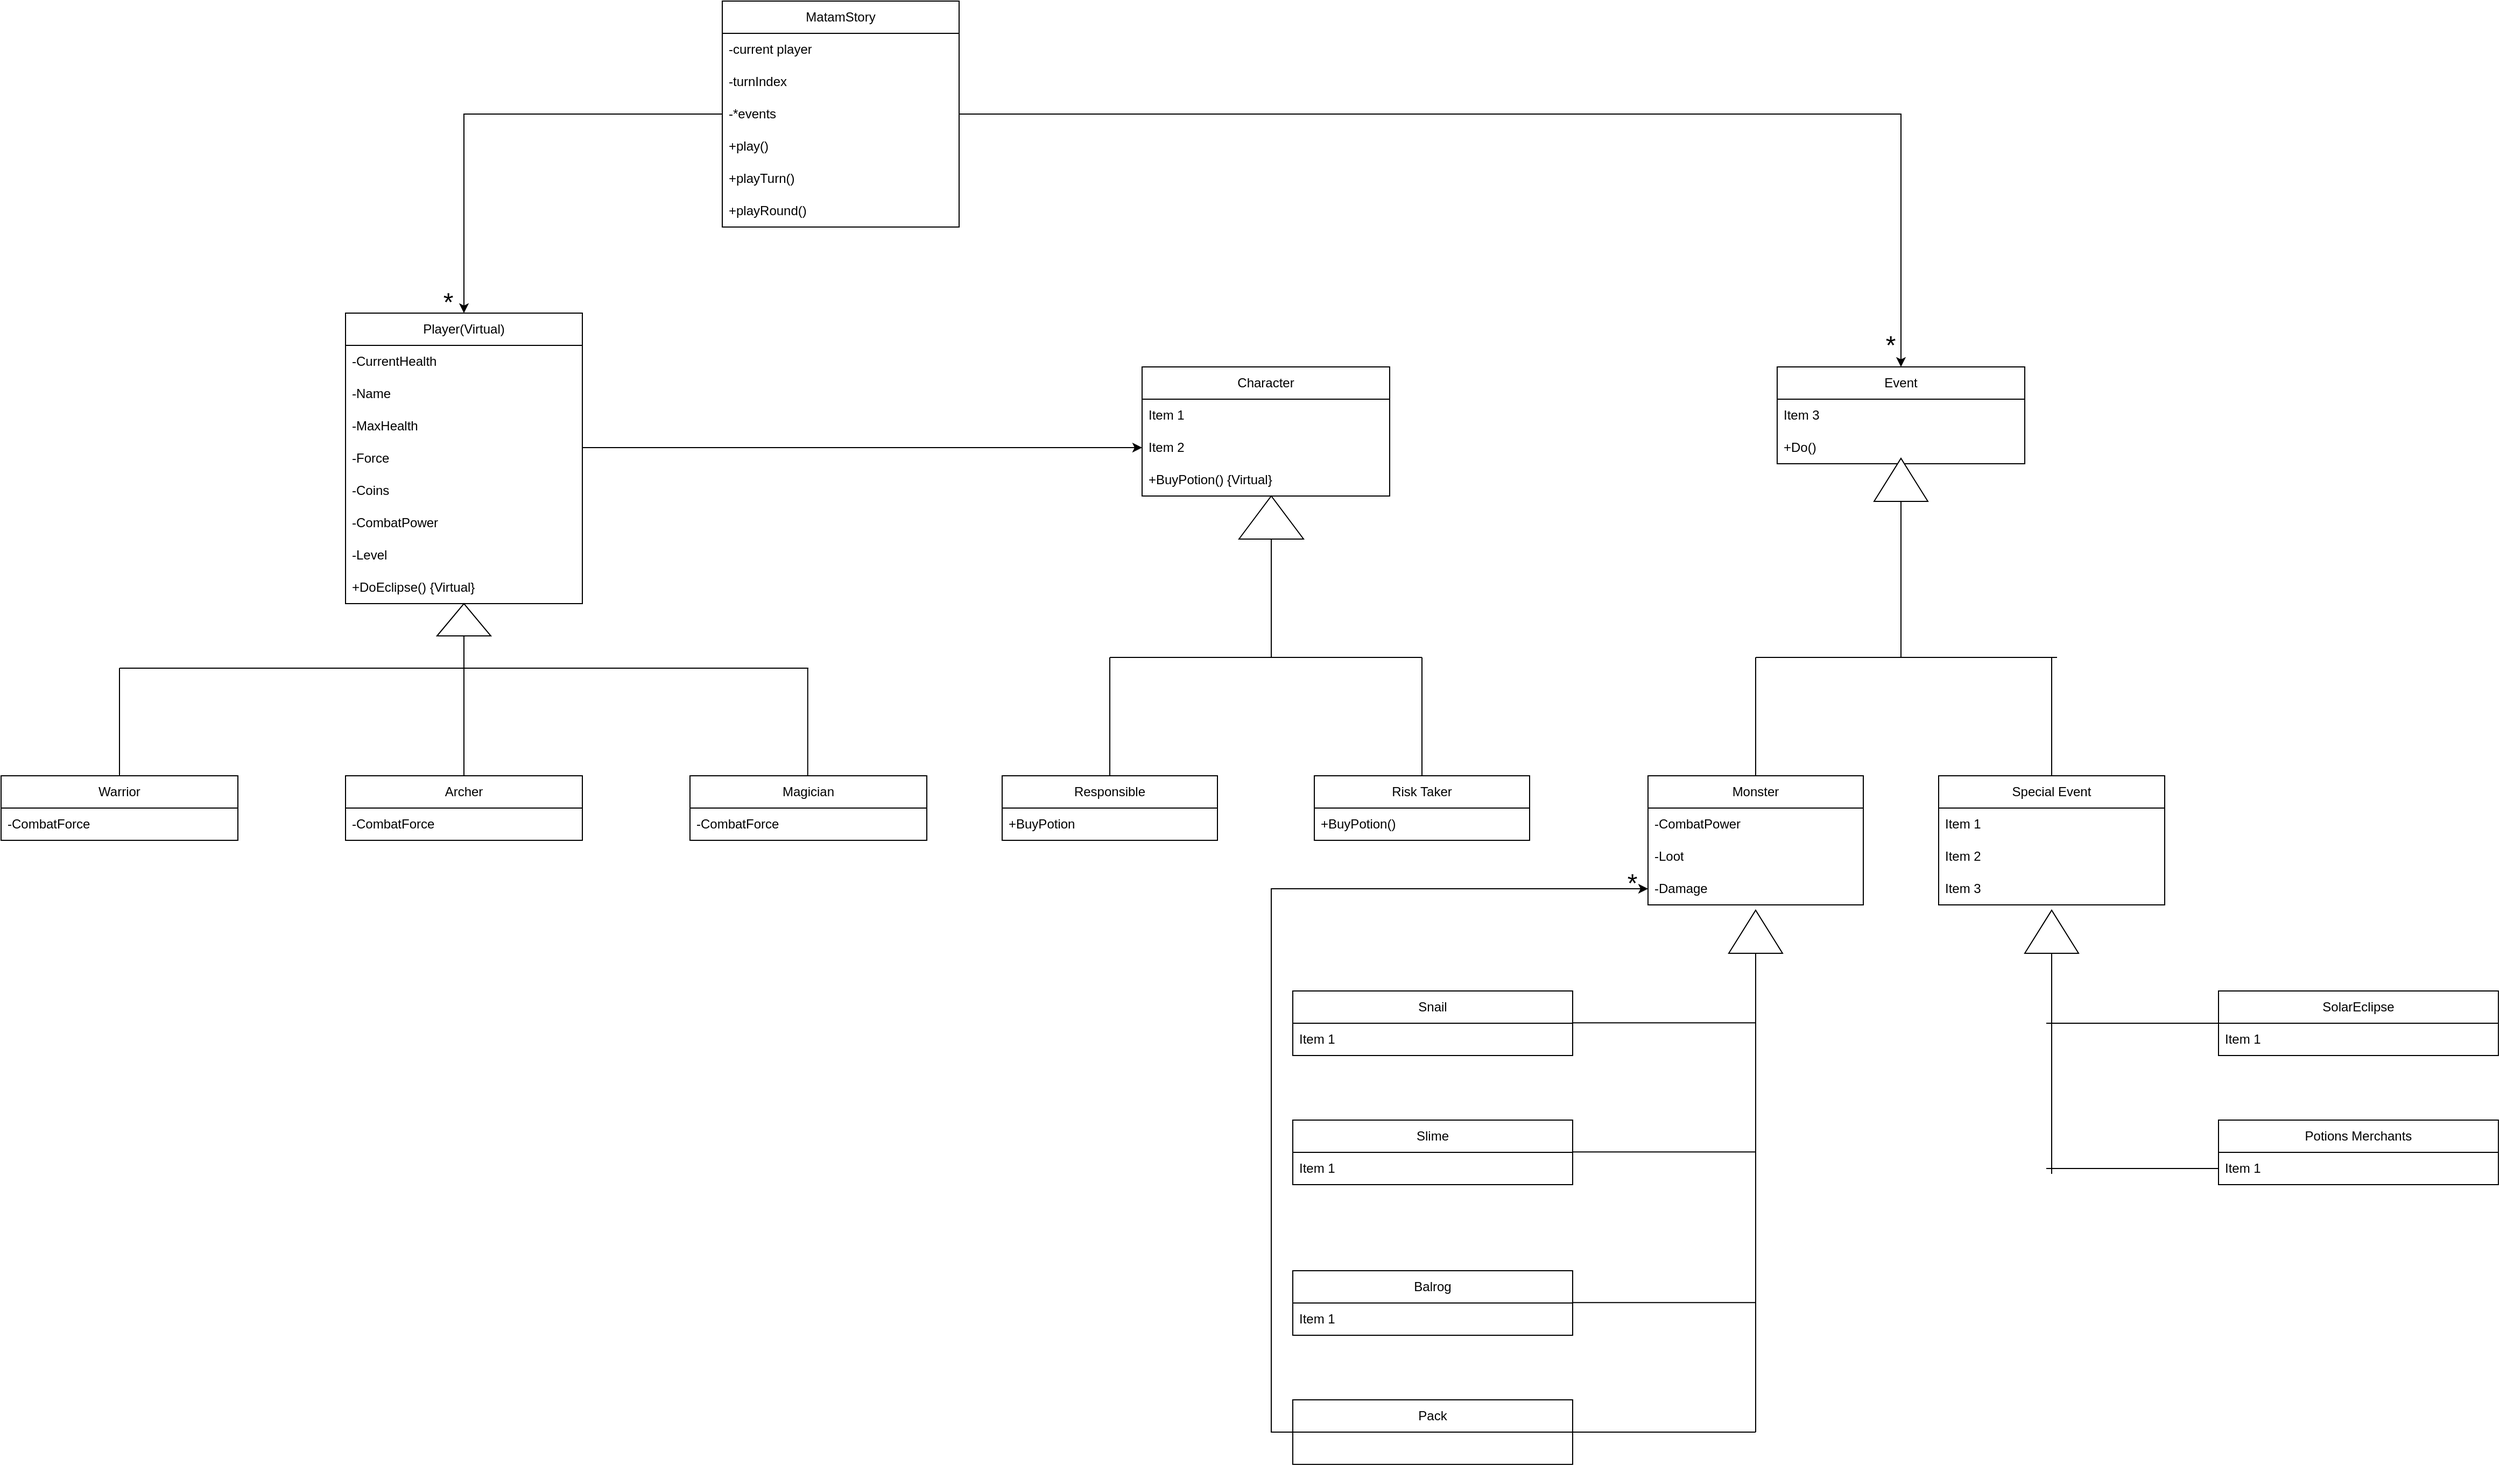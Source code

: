 <mxfile version="24.7.6">
  <diagram id="C5RBs43oDa-KdzZeNtuy" name="Page-1">
    <mxGraphModel dx="1826" dy="497" grid="1" gridSize="10" guides="1" tooltips="1" connect="1" arrows="1" fold="1" page="1" pageScale="1" pageWidth="827" pageHeight="1169" math="0" shadow="0">
      <root>
        <mxCell id="WIyWlLk6GJQsqaUBKTNV-0" />
        <mxCell id="WIyWlLk6GJQsqaUBKTNV-1" parent="WIyWlLk6GJQsqaUBKTNV-0" />
        <mxCell id="zudusvNQinsG6OyBPYmF-4" value="MatamStory" style="swimlane;fontStyle=0;childLayout=stackLayout;horizontal=1;startSize=30;horizontalStack=0;resizeParent=1;resizeParentMax=0;resizeLast=0;collapsible=1;marginBottom=0;whiteSpace=wrap;html=1;" vertex="1" parent="WIyWlLk6GJQsqaUBKTNV-1">
          <mxGeometry x="330" y="30" width="220" height="210" as="geometry" />
        </mxCell>
        <mxCell id="zudusvNQinsG6OyBPYmF-11" value="-current player" style="text;strokeColor=none;fillColor=none;align=left;verticalAlign=middle;spacingLeft=4;spacingRight=4;overflow=hidden;points=[[0,0.5],[1,0.5]];portConstraint=eastwest;rotatable=0;whiteSpace=wrap;html=1;" vertex="1" parent="zudusvNQinsG6OyBPYmF-4">
          <mxGeometry y="30" width="220" height="30" as="geometry" />
        </mxCell>
        <mxCell id="zudusvNQinsG6OyBPYmF-6" value="-turnIndex" style="text;strokeColor=none;fillColor=none;align=left;verticalAlign=middle;spacingLeft=4;spacingRight=4;overflow=hidden;points=[[0,0.5],[1,0.5]];portConstraint=eastwest;rotatable=0;whiteSpace=wrap;html=1;" vertex="1" parent="zudusvNQinsG6OyBPYmF-4">
          <mxGeometry y="60" width="220" height="30" as="geometry" />
        </mxCell>
        <mxCell id="zudusvNQinsG6OyBPYmF-7" value="-*events" style="text;strokeColor=none;fillColor=none;align=left;verticalAlign=middle;spacingLeft=4;spacingRight=4;overflow=hidden;points=[[0,0.5],[1,0.5]];portConstraint=eastwest;rotatable=0;whiteSpace=wrap;html=1;" vertex="1" parent="zudusvNQinsG6OyBPYmF-4">
          <mxGeometry y="90" width="220" height="30" as="geometry" />
        </mxCell>
        <mxCell id="zudusvNQinsG6OyBPYmF-12" value="+play()" style="text;strokeColor=none;fillColor=none;align=left;verticalAlign=middle;spacingLeft=4;spacingRight=4;overflow=hidden;points=[[0,0.5],[1,0.5]];portConstraint=eastwest;rotatable=0;whiteSpace=wrap;html=1;" vertex="1" parent="zudusvNQinsG6OyBPYmF-4">
          <mxGeometry y="120" width="220" height="30" as="geometry" />
        </mxCell>
        <mxCell id="zudusvNQinsG6OyBPYmF-9" value="+playTurn()" style="text;strokeColor=none;fillColor=none;align=left;verticalAlign=middle;spacingLeft=4;spacingRight=4;overflow=hidden;points=[[0,0.5],[1,0.5]];portConstraint=eastwest;rotatable=0;whiteSpace=wrap;html=1;" vertex="1" parent="zudusvNQinsG6OyBPYmF-4">
          <mxGeometry y="150" width="220" height="30" as="geometry" />
        </mxCell>
        <mxCell id="zudusvNQinsG6OyBPYmF-10" value="+playRound()" style="text;strokeColor=none;fillColor=none;align=left;verticalAlign=middle;spacingLeft=4;spacingRight=4;overflow=hidden;points=[[0,0.5],[1,0.5]];portConstraint=eastwest;rotatable=0;whiteSpace=wrap;html=1;" vertex="1" parent="zudusvNQinsG6OyBPYmF-4">
          <mxGeometry y="180" width="220" height="30" as="geometry" />
        </mxCell>
        <mxCell id="zudusvNQinsG6OyBPYmF-14" value="Player(Virtual)" style="swimlane;fontStyle=0;childLayout=stackLayout;horizontal=1;startSize=30;horizontalStack=0;resizeParent=1;resizeParentMax=0;resizeLast=0;collapsible=1;marginBottom=0;whiteSpace=wrap;html=1;" vertex="1" parent="WIyWlLk6GJQsqaUBKTNV-1">
          <mxGeometry x="-20" y="320" width="220" height="270" as="geometry" />
        </mxCell>
        <mxCell id="zudusvNQinsG6OyBPYmF-15" value="-CurrentHealth" style="text;strokeColor=none;fillColor=none;align=left;verticalAlign=middle;spacingLeft=4;spacingRight=4;overflow=hidden;points=[[0,0.5],[1,0.5]];portConstraint=eastwest;rotatable=0;whiteSpace=wrap;html=1;" vertex="1" parent="zudusvNQinsG6OyBPYmF-14">
          <mxGeometry y="30" width="220" height="30" as="geometry" />
        </mxCell>
        <mxCell id="zudusvNQinsG6OyBPYmF-16" value="-Name" style="text;strokeColor=none;fillColor=none;align=left;verticalAlign=middle;spacingLeft=4;spacingRight=4;overflow=hidden;points=[[0,0.5],[1,0.5]];portConstraint=eastwest;rotatable=0;whiteSpace=wrap;html=1;" vertex="1" parent="zudusvNQinsG6OyBPYmF-14">
          <mxGeometry y="60" width="220" height="30" as="geometry" />
        </mxCell>
        <mxCell id="zudusvNQinsG6OyBPYmF-17" value="-MaxHealth" style="text;strokeColor=none;fillColor=none;align=left;verticalAlign=middle;spacingLeft=4;spacingRight=4;overflow=hidden;points=[[0,0.5],[1,0.5]];portConstraint=eastwest;rotatable=0;whiteSpace=wrap;html=1;" vertex="1" parent="zudusvNQinsG6OyBPYmF-14">
          <mxGeometry y="90" width="220" height="30" as="geometry" />
        </mxCell>
        <mxCell id="zudusvNQinsG6OyBPYmF-21" value="-Force" style="text;strokeColor=none;fillColor=none;align=left;verticalAlign=middle;spacingLeft=4;spacingRight=4;overflow=hidden;points=[[0,0.5],[1,0.5]];portConstraint=eastwest;rotatable=0;whiteSpace=wrap;html=1;" vertex="1" parent="zudusvNQinsG6OyBPYmF-14">
          <mxGeometry y="120" width="220" height="30" as="geometry" />
        </mxCell>
        <mxCell id="zudusvNQinsG6OyBPYmF-24" value="-Coins" style="text;strokeColor=none;fillColor=none;align=left;verticalAlign=middle;spacingLeft=4;spacingRight=4;overflow=hidden;points=[[0,0.5],[1,0.5]];portConstraint=eastwest;rotatable=0;whiteSpace=wrap;html=1;" vertex="1" parent="zudusvNQinsG6OyBPYmF-14">
          <mxGeometry y="150" width="220" height="30" as="geometry" />
        </mxCell>
        <mxCell id="zudusvNQinsG6OyBPYmF-25" value="-CombatPower" style="text;strokeColor=none;fillColor=none;align=left;verticalAlign=middle;spacingLeft=4;spacingRight=4;overflow=hidden;points=[[0,0.5],[1,0.5]];portConstraint=eastwest;rotatable=0;whiteSpace=wrap;html=1;" vertex="1" parent="zudusvNQinsG6OyBPYmF-14">
          <mxGeometry y="180" width="220" height="30" as="geometry" />
        </mxCell>
        <mxCell id="zudusvNQinsG6OyBPYmF-26" value="-Level" style="text;strokeColor=none;fillColor=none;align=left;verticalAlign=middle;spacingLeft=4;spacingRight=4;overflow=hidden;points=[[0,0.5],[1,0.5]];portConstraint=eastwest;rotatable=0;whiteSpace=wrap;html=1;" vertex="1" parent="zudusvNQinsG6OyBPYmF-14">
          <mxGeometry y="210" width="220" height="30" as="geometry" />
        </mxCell>
        <mxCell id="zudusvNQinsG6OyBPYmF-212" value="+DoEclipse() {Virtual}" style="text;strokeColor=none;fillColor=none;align=left;verticalAlign=middle;spacingLeft=4;spacingRight=4;overflow=hidden;points=[[0,0.5],[1,0.5]];portConstraint=eastwest;rotatable=0;whiteSpace=wrap;html=1;" vertex="1" parent="zudusvNQinsG6OyBPYmF-14">
          <mxGeometry y="240" width="220" height="30" as="geometry" />
        </mxCell>
        <mxCell id="zudusvNQinsG6OyBPYmF-18" style="edgeStyle=orthogonalEdgeStyle;rounded=0;orthogonalLoop=1;jettySize=auto;html=1;" edge="1" parent="WIyWlLk6GJQsqaUBKTNV-1" source="zudusvNQinsG6OyBPYmF-7" target="zudusvNQinsG6OyBPYmF-14">
          <mxGeometry relative="1" as="geometry" />
        </mxCell>
        <mxCell id="zudusvNQinsG6OyBPYmF-38" value="Warrior" style="swimlane;fontStyle=0;childLayout=stackLayout;horizontal=1;startSize=30;horizontalStack=0;resizeParent=1;resizeParentMax=0;resizeLast=0;collapsible=1;marginBottom=0;whiteSpace=wrap;html=1;" vertex="1" parent="WIyWlLk6GJQsqaUBKTNV-1">
          <mxGeometry x="-340" y="750" width="220" height="60" as="geometry" />
        </mxCell>
        <mxCell id="zudusvNQinsG6OyBPYmF-39" value="-CombatForce" style="text;strokeColor=none;fillColor=none;align=left;verticalAlign=middle;spacingLeft=4;spacingRight=4;overflow=hidden;points=[[0,0.5],[1,0.5]];portConstraint=eastwest;rotatable=0;whiteSpace=wrap;html=1;" vertex="1" parent="zudusvNQinsG6OyBPYmF-38">
          <mxGeometry y="30" width="220" height="30" as="geometry" />
        </mxCell>
        <mxCell id="zudusvNQinsG6OyBPYmF-46" value="Archer" style="swimlane;fontStyle=0;childLayout=stackLayout;horizontal=1;startSize=30;horizontalStack=0;resizeParent=1;resizeParentMax=0;resizeLast=0;collapsible=1;marginBottom=0;whiteSpace=wrap;html=1;" vertex="1" parent="WIyWlLk6GJQsqaUBKTNV-1">
          <mxGeometry x="-20" y="750" width="220" height="60" as="geometry" />
        </mxCell>
        <mxCell id="zudusvNQinsG6OyBPYmF-47" value="-CombatForce" style="text;strokeColor=none;fillColor=none;align=left;verticalAlign=middle;spacingLeft=4;spacingRight=4;overflow=hidden;points=[[0,0.5],[1,0.5]];portConstraint=eastwest;rotatable=0;whiteSpace=wrap;html=1;" vertex="1" parent="zudusvNQinsG6OyBPYmF-46">
          <mxGeometry y="30" width="220" height="30" as="geometry" />
        </mxCell>
        <mxCell id="zudusvNQinsG6OyBPYmF-54" value="Magician" style="swimlane;fontStyle=0;childLayout=stackLayout;horizontal=1;startSize=30;horizontalStack=0;resizeParent=1;resizeParentMax=0;resizeLast=0;collapsible=1;marginBottom=0;whiteSpace=wrap;html=1;" vertex="1" parent="WIyWlLk6GJQsqaUBKTNV-1">
          <mxGeometry x="300" y="750" width="220" height="60" as="geometry" />
        </mxCell>
        <mxCell id="zudusvNQinsG6OyBPYmF-55" value="-CombatForce" style="text;strokeColor=none;fillColor=none;align=left;verticalAlign=middle;spacingLeft=4;spacingRight=4;overflow=hidden;points=[[0,0.5],[1,0.5]];portConstraint=eastwest;rotatable=0;whiteSpace=wrap;html=1;" vertex="1" parent="zudusvNQinsG6OyBPYmF-54">
          <mxGeometry y="30" width="220" height="30" as="geometry" />
        </mxCell>
        <mxCell id="zudusvNQinsG6OyBPYmF-65" value="" style="triangle;whiteSpace=wrap;html=1;rotation=-90;" vertex="1" parent="WIyWlLk6GJQsqaUBKTNV-1">
          <mxGeometry x="75" y="580" width="30" height="50" as="geometry" />
        </mxCell>
        <mxCell id="zudusvNQinsG6OyBPYmF-67" value="" style="endArrow=none;html=1;rounded=0;exitX=0.5;exitY=0;exitDx=0;exitDy=0;entryX=0;entryY=0.5;entryDx=0;entryDy=0;" edge="1" parent="WIyWlLk6GJQsqaUBKTNV-1" source="zudusvNQinsG6OyBPYmF-46" target="zudusvNQinsG6OyBPYmF-65">
          <mxGeometry width="50" height="50" relative="1" as="geometry">
            <mxPoint x="-10" y="730" as="sourcePoint" />
            <mxPoint x="40" y="680" as="targetPoint" />
          </mxGeometry>
        </mxCell>
        <mxCell id="zudusvNQinsG6OyBPYmF-68" value="" style="endArrow=none;html=1;rounded=0;" edge="1" parent="WIyWlLk6GJQsqaUBKTNV-1">
          <mxGeometry width="50" height="50" relative="1" as="geometry">
            <mxPoint x="-230" y="650" as="sourcePoint" />
            <mxPoint x="410" y="650" as="targetPoint" />
          </mxGeometry>
        </mxCell>
        <mxCell id="zudusvNQinsG6OyBPYmF-69" value="" style="endArrow=none;html=1;rounded=0;exitX=0.5;exitY=0;exitDx=0;exitDy=0;" edge="1" parent="WIyWlLk6GJQsqaUBKTNV-1" source="zudusvNQinsG6OyBPYmF-38">
          <mxGeometry width="50" height="50" relative="1" as="geometry">
            <mxPoint x="-240" y="740" as="sourcePoint" />
            <mxPoint x="-230" y="650" as="targetPoint" />
          </mxGeometry>
        </mxCell>
        <mxCell id="zudusvNQinsG6OyBPYmF-70" value="" style="endArrow=none;html=1;rounded=0;exitX=0.5;exitY=0;exitDx=0;exitDy=0;" edge="1" parent="WIyWlLk6GJQsqaUBKTNV-1">
          <mxGeometry width="50" height="50" relative="1" as="geometry">
            <mxPoint x="409.37" y="750" as="sourcePoint" />
            <mxPoint x="409.37" y="650" as="targetPoint" />
          </mxGeometry>
        </mxCell>
        <mxCell id="zudusvNQinsG6OyBPYmF-71" value="Character" style="swimlane;fontStyle=0;childLayout=stackLayout;horizontal=1;startSize=30;horizontalStack=0;resizeParent=1;resizeParentMax=0;resizeLast=0;collapsible=1;marginBottom=0;whiteSpace=wrap;html=1;" vertex="1" parent="WIyWlLk6GJQsqaUBKTNV-1">
          <mxGeometry x="720" y="370" width="230" height="120" as="geometry" />
        </mxCell>
        <mxCell id="zudusvNQinsG6OyBPYmF-72" value="Item 1" style="text;strokeColor=none;fillColor=none;align=left;verticalAlign=middle;spacingLeft=4;spacingRight=4;overflow=hidden;points=[[0,0.5],[1,0.5]];portConstraint=eastwest;rotatable=0;whiteSpace=wrap;html=1;" vertex="1" parent="zudusvNQinsG6OyBPYmF-71">
          <mxGeometry y="30" width="230" height="30" as="geometry" />
        </mxCell>
        <mxCell id="zudusvNQinsG6OyBPYmF-73" value="Item 2" style="text;strokeColor=none;fillColor=none;align=left;verticalAlign=middle;spacingLeft=4;spacingRight=4;overflow=hidden;points=[[0,0.5],[1,0.5]];portConstraint=eastwest;rotatable=0;whiteSpace=wrap;html=1;" vertex="1" parent="zudusvNQinsG6OyBPYmF-71">
          <mxGeometry y="60" width="230" height="30" as="geometry" />
        </mxCell>
        <mxCell id="zudusvNQinsG6OyBPYmF-74" value="+BuyPotion() {Virtual}" style="text;strokeColor=none;fillColor=none;align=left;verticalAlign=middle;spacingLeft=4;spacingRight=4;overflow=hidden;points=[[0,0.5],[1,0.5]];portConstraint=eastwest;rotatable=0;whiteSpace=wrap;html=1;" vertex="1" parent="zudusvNQinsG6OyBPYmF-71">
          <mxGeometry y="90" width="230" height="30" as="geometry" />
        </mxCell>
        <mxCell id="zudusvNQinsG6OyBPYmF-77" style="edgeStyle=orthogonalEdgeStyle;rounded=0;orthogonalLoop=1;jettySize=auto;html=1;exitX=1;exitY=0.5;exitDx=0;exitDy=0;" edge="1" parent="WIyWlLk6GJQsqaUBKTNV-1" source="zudusvNQinsG6OyBPYmF-21" target="zudusvNQinsG6OyBPYmF-73">
          <mxGeometry relative="1" as="geometry">
            <mxPoint x="740" y="455" as="targetPoint" />
            <Array as="points">
              <mxPoint x="200" y="445" />
            </Array>
          </mxGeometry>
        </mxCell>
        <mxCell id="zudusvNQinsG6OyBPYmF-78" value="Responsible" style="swimlane;fontStyle=0;childLayout=stackLayout;horizontal=1;startSize=30;horizontalStack=0;resizeParent=1;resizeParentMax=0;resizeLast=0;collapsible=1;marginBottom=0;whiteSpace=wrap;html=1;" vertex="1" parent="WIyWlLk6GJQsqaUBKTNV-1">
          <mxGeometry x="590" y="750" width="200" height="60" as="geometry" />
        </mxCell>
        <mxCell id="zudusvNQinsG6OyBPYmF-214" value="+BuyPotion" style="text;strokeColor=none;fillColor=none;align=left;verticalAlign=middle;spacingLeft=4;spacingRight=4;overflow=hidden;points=[[0,0.5],[1,0.5]];portConstraint=eastwest;rotatable=0;whiteSpace=wrap;html=1;" vertex="1" parent="zudusvNQinsG6OyBPYmF-78">
          <mxGeometry y="30" width="200" height="30" as="geometry" />
        </mxCell>
        <mxCell id="zudusvNQinsG6OyBPYmF-82" value="Risk Taker" style="swimlane;fontStyle=0;childLayout=stackLayout;horizontal=1;startSize=30;horizontalStack=0;resizeParent=1;resizeParentMax=0;resizeLast=0;collapsible=1;marginBottom=0;whiteSpace=wrap;html=1;" vertex="1" parent="WIyWlLk6GJQsqaUBKTNV-1">
          <mxGeometry x="880" y="750" width="200" height="60" as="geometry" />
        </mxCell>
        <mxCell id="zudusvNQinsG6OyBPYmF-215" value="+BuyPotion()" style="text;strokeColor=none;fillColor=none;align=left;verticalAlign=middle;spacingLeft=4;spacingRight=4;overflow=hidden;points=[[0,0.5],[1,0.5]];portConstraint=eastwest;rotatable=0;whiteSpace=wrap;html=1;" vertex="1" parent="zudusvNQinsG6OyBPYmF-82">
          <mxGeometry y="30" width="200" height="30" as="geometry" />
        </mxCell>
        <mxCell id="zudusvNQinsG6OyBPYmF-84" value="" style="triangle;whiteSpace=wrap;html=1;rotation=-90;" vertex="1" parent="WIyWlLk6GJQsqaUBKTNV-1">
          <mxGeometry x="820" y="480" width="40" height="60" as="geometry" />
        </mxCell>
        <mxCell id="zudusvNQinsG6OyBPYmF-85" value="" style="endArrow=none;html=1;rounded=0;exitX=0.5;exitY=0;exitDx=0;exitDy=0;" edge="1" parent="WIyWlLk6GJQsqaUBKTNV-1" source="zudusvNQinsG6OyBPYmF-78">
          <mxGeometry width="50" height="50" relative="1" as="geometry">
            <mxPoint x="660" y="690" as="sourcePoint" />
            <mxPoint x="690" y="640" as="targetPoint" />
          </mxGeometry>
        </mxCell>
        <mxCell id="zudusvNQinsG6OyBPYmF-86" value="" style="endArrow=none;html=1;rounded=0;exitX=0.5;exitY=0;exitDx=0;exitDy=0;" edge="1" parent="WIyWlLk6GJQsqaUBKTNV-1" source="zudusvNQinsG6OyBPYmF-82">
          <mxGeometry width="50" height="50" relative="1" as="geometry">
            <mxPoint x="960" y="710" as="sourcePoint" />
            <mxPoint x="980" y="640" as="targetPoint" />
          </mxGeometry>
        </mxCell>
        <mxCell id="zudusvNQinsG6OyBPYmF-87" value="" style="endArrow=none;html=1;rounded=0;" edge="1" parent="WIyWlLk6GJQsqaUBKTNV-1">
          <mxGeometry width="50" height="50" relative="1" as="geometry">
            <mxPoint x="690" y="640" as="sourcePoint" />
            <mxPoint x="980" y="640" as="targetPoint" />
          </mxGeometry>
        </mxCell>
        <mxCell id="zudusvNQinsG6OyBPYmF-88" value="" style="endArrow=none;html=1;rounded=0;entryX=0;entryY=0.5;entryDx=0;entryDy=0;" edge="1" parent="WIyWlLk6GJQsqaUBKTNV-1" target="zudusvNQinsG6OyBPYmF-84">
          <mxGeometry width="50" height="50" relative="1" as="geometry">
            <mxPoint x="840" y="640" as="sourcePoint" />
            <mxPoint x="940" y="550" as="targetPoint" />
          </mxGeometry>
        </mxCell>
        <mxCell id="zudusvNQinsG6OyBPYmF-92" value="Event" style="swimlane;fontStyle=0;childLayout=stackLayout;horizontal=1;startSize=30;horizontalStack=0;resizeParent=1;resizeParentMax=0;resizeLast=0;collapsible=1;marginBottom=0;whiteSpace=wrap;html=1;" vertex="1" parent="WIyWlLk6GJQsqaUBKTNV-1">
          <mxGeometry x="1310" y="370" width="230" height="90" as="geometry" />
        </mxCell>
        <mxCell id="zudusvNQinsG6OyBPYmF-95" value="Item 3" style="text;strokeColor=none;fillColor=none;align=left;verticalAlign=middle;spacingLeft=4;spacingRight=4;overflow=hidden;points=[[0,0.5],[1,0.5]];portConstraint=eastwest;rotatable=0;whiteSpace=wrap;html=1;" vertex="1" parent="zudusvNQinsG6OyBPYmF-92">
          <mxGeometry y="30" width="230" height="30" as="geometry" />
        </mxCell>
        <mxCell id="zudusvNQinsG6OyBPYmF-160" value="+Do()" style="text;strokeColor=none;fillColor=none;align=left;verticalAlign=middle;spacingLeft=4;spacingRight=4;overflow=hidden;points=[[0,0.5],[1,0.5]];portConstraint=eastwest;rotatable=0;whiteSpace=wrap;html=1;" vertex="1" parent="zudusvNQinsG6OyBPYmF-92">
          <mxGeometry y="60" width="230" height="30" as="geometry" />
        </mxCell>
        <mxCell id="zudusvNQinsG6OyBPYmF-96" value="Monster" style="swimlane;fontStyle=0;childLayout=stackLayout;horizontal=1;startSize=30;horizontalStack=0;resizeParent=1;resizeParentMax=0;resizeLast=0;collapsible=1;marginBottom=0;whiteSpace=wrap;html=1;" vertex="1" parent="WIyWlLk6GJQsqaUBKTNV-1">
          <mxGeometry x="1190" y="750" width="200" height="120" as="geometry" />
        </mxCell>
        <mxCell id="zudusvNQinsG6OyBPYmF-97" value="-CombatPower" style="text;strokeColor=none;fillColor=none;align=left;verticalAlign=middle;spacingLeft=4;spacingRight=4;overflow=hidden;points=[[0,0.5],[1,0.5]];portConstraint=eastwest;rotatable=0;whiteSpace=wrap;html=1;" vertex="1" parent="zudusvNQinsG6OyBPYmF-96">
          <mxGeometry y="30" width="200" height="30" as="geometry" />
        </mxCell>
        <mxCell id="zudusvNQinsG6OyBPYmF-98" value="-Loot" style="text;strokeColor=none;fillColor=none;align=left;verticalAlign=middle;spacingLeft=4;spacingRight=4;overflow=hidden;points=[[0,0.5],[1,0.5]];portConstraint=eastwest;rotatable=0;whiteSpace=wrap;html=1;" vertex="1" parent="zudusvNQinsG6OyBPYmF-96">
          <mxGeometry y="60" width="200" height="30" as="geometry" />
        </mxCell>
        <mxCell id="zudusvNQinsG6OyBPYmF-99" value="-Damage" style="text;strokeColor=none;fillColor=none;align=left;verticalAlign=middle;spacingLeft=4;spacingRight=4;overflow=hidden;points=[[0,0.5],[1,0.5]];portConstraint=eastwest;rotatable=0;whiteSpace=wrap;html=1;" vertex="1" parent="zudusvNQinsG6OyBPYmF-96">
          <mxGeometry y="90" width="200" height="30" as="geometry" />
        </mxCell>
        <mxCell id="zudusvNQinsG6OyBPYmF-100" value="Special Event" style="swimlane;fontStyle=0;childLayout=stackLayout;horizontal=1;startSize=30;horizontalStack=0;resizeParent=1;resizeParentMax=0;resizeLast=0;collapsible=1;marginBottom=0;whiteSpace=wrap;html=1;" vertex="1" parent="WIyWlLk6GJQsqaUBKTNV-1">
          <mxGeometry x="1460" y="750" width="210" height="120" as="geometry" />
        </mxCell>
        <mxCell id="zudusvNQinsG6OyBPYmF-101" value="Item 1" style="text;strokeColor=none;fillColor=none;align=left;verticalAlign=middle;spacingLeft=4;spacingRight=4;overflow=hidden;points=[[0,0.5],[1,0.5]];portConstraint=eastwest;rotatable=0;whiteSpace=wrap;html=1;" vertex="1" parent="zudusvNQinsG6OyBPYmF-100">
          <mxGeometry y="30" width="210" height="30" as="geometry" />
        </mxCell>
        <mxCell id="zudusvNQinsG6OyBPYmF-102" value="Item 2" style="text;strokeColor=none;fillColor=none;align=left;verticalAlign=middle;spacingLeft=4;spacingRight=4;overflow=hidden;points=[[0,0.5],[1,0.5]];portConstraint=eastwest;rotatable=0;whiteSpace=wrap;html=1;" vertex="1" parent="zudusvNQinsG6OyBPYmF-100">
          <mxGeometry y="60" width="210" height="30" as="geometry" />
        </mxCell>
        <mxCell id="zudusvNQinsG6OyBPYmF-103" value="Item 3" style="text;strokeColor=none;fillColor=none;align=left;verticalAlign=middle;spacingLeft=4;spacingRight=4;overflow=hidden;points=[[0,0.5],[1,0.5]];portConstraint=eastwest;rotatable=0;whiteSpace=wrap;html=1;" vertex="1" parent="zudusvNQinsG6OyBPYmF-100">
          <mxGeometry y="90" width="210" height="30" as="geometry" />
        </mxCell>
        <mxCell id="zudusvNQinsG6OyBPYmF-104" value="Snail" style="swimlane;fontStyle=0;childLayout=stackLayout;horizontal=1;startSize=30;horizontalStack=0;resizeParent=1;resizeParentMax=0;resizeLast=0;collapsible=1;marginBottom=0;whiteSpace=wrap;html=1;" vertex="1" parent="WIyWlLk6GJQsqaUBKTNV-1">
          <mxGeometry x="860" y="950" width="260" height="60" as="geometry" />
        </mxCell>
        <mxCell id="zudusvNQinsG6OyBPYmF-105" value="Item 1" style="text;strokeColor=none;fillColor=none;align=left;verticalAlign=middle;spacingLeft=4;spacingRight=4;overflow=hidden;points=[[0,0.5],[1,0.5]];portConstraint=eastwest;rotatable=0;whiteSpace=wrap;html=1;" vertex="1" parent="zudusvNQinsG6OyBPYmF-104">
          <mxGeometry y="30" width="260" height="30" as="geometry" />
        </mxCell>
        <mxCell id="zudusvNQinsG6OyBPYmF-112" value="Slime" style="swimlane;fontStyle=0;childLayout=stackLayout;horizontal=1;startSize=30;horizontalStack=0;resizeParent=1;resizeParentMax=0;resizeLast=0;collapsible=1;marginBottom=0;whiteSpace=wrap;html=1;" vertex="1" parent="WIyWlLk6GJQsqaUBKTNV-1">
          <mxGeometry x="860" y="1070" width="260" height="60" as="geometry" />
        </mxCell>
        <mxCell id="zudusvNQinsG6OyBPYmF-113" value="Item 1" style="text;strokeColor=none;fillColor=none;align=left;verticalAlign=middle;spacingLeft=4;spacingRight=4;overflow=hidden;points=[[0,0.5],[1,0.5]];portConstraint=eastwest;rotatable=0;whiteSpace=wrap;html=1;" vertex="1" parent="zudusvNQinsG6OyBPYmF-112">
          <mxGeometry y="30" width="260" height="30" as="geometry" />
        </mxCell>
        <mxCell id="zudusvNQinsG6OyBPYmF-116" value="Balrog" style="swimlane;fontStyle=0;childLayout=stackLayout;horizontal=1;startSize=30;horizontalStack=0;resizeParent=1;resizeParentMax=0;resizeLast=0;collapsible=1;marginBottom=0;whiteSpace=wrap;html=1;" vertex="1" parent="WIyWlLk6GJQsqaUBKTNV-1">
          <mxGeometry x="860" y="1210" width="260" height="60" as="geometry" />
        </mxCell>
        <mxCell id="zudusvNQinsG6OyBPYmF-117" value="Item 1" style="text;strokeColor=none;fillColor=none;align=left;verticalAlign=middle;spacingLeft=4;spacingRight=4;overflow=hidden;points=[[0,0.5],[1,0.5]];portConstraint=eastwest;rotatable=0;whiteSpace=wrap;html=1;" vertex="1" parent="zudusvNQinsG6OyBPYmF-116">
          <mxGeometry y="30" width="260" height="30" as="geometry" />
        </mxCell>
        <mxCell id="zudusvNQinsG6OyBPYmF-120" value="SolarEclipse" style="swimlane;fontStyle=0;childLayout=stackLayout;horizontal=1;startSize=30;horizontalStack=0;resizeParent=1;resizeParentMax=0;resizeLast=0;collapsible=1;marginBottom=0;whiteSpace=wrap;html=1;" vertex="1" parent="WIyWlLk6GJQsqaUBKTNV-1">
          <mxGeometry x="1720" y="950" width="260" height="60" as="geometry" />
        </mxCell>
        <mxCell id="zudusvNQinsG6OyBPYmF-121" value="Item 1" style="text;strokeColor=none;fillColor=none;align=left;verticalAlign=middle;spacingLeft=4;spacingRight=4;overflow=hidden;points=[[0,0.5],[1,0.5]];portConstraint=eastwest;rotatable=0;whiteSpace=wrap;html=1;" vertex="1" parent="zudusvNQinsG6OyBPYmF-120">
          <mxGeometry y="30" width="260" height="30" as="geometry" />
        </mxCell>
        <mxCell id="zudusvNQinsG6OyBPYmF-124" value="Potions Merchants" style="swimlane;fontStyle=0;childLayout=stackLayout;horizontal=1;startSize=30;horizontalStack=0;resizeParent=1;resizeParentMax=0;resizeLast=0;collapsible=1;marginBottom=0;whiteSpace=wrap;html=1;" vertex="1" parent="WIyWlLk6GJQsqaUBKTNV-1">
          <mxGeometry x="1720" y="1070" width="260" height="60" as="geometry" />
        </mxCell>
        <mxCell id="zudusvNQinsG6OyBPYmF-125" value="Item 1" style="text;strokeColor=none;fillColor=none;align=left;verticalAlign=middle;spacingLeft=4;spacingRight=4;overflow=hidden;points=[[0,0.5],[1,0.5]];portConstraint=eastwest;rotatable=0;whiteSpace=wrap;html=1;" vertex="1" parent="zudusvNQinsG6OyBPYmF-124">
          <mxGeometry y="30" width="260" height="30" as="geometry" />
        </mxCell>
        <mxCell id="zudusvNQinsG6OyBPYmF-143" style="edgeStyle=orthogonalEdgeStyle;rounded=0;orthogonalLoop=1;jettySize=auto;html=1;exitX=0;exitY=0.5;exitDx=0;exitDy=0;entryX=0;entryY=0.5;entryDx=0;entryDy=0;" edge="1" parent="WIyWlLk6GJQsqaUBKTNV-1" source="zudusvNQinsG6OyBPYmF-128" target="zudusvNQinsG6OyBPYmF-99">
          <mxGeometry relative="1" as="geometry">
            <mxPoint x="720" y="870" as="targetPoint" />
          </mxGeometry>
        </mxCell>
        <mxCell id="zudusvNQinsG6OyBPYmF-128" value="Pack" style="swimlane;fontStyle=0;childLayout=stackLayout;horizontal=1;startSize=30;horizontalStack=0;resizeParent=1;resizeParentMax=0;resizeLast=0;collapsible=1;marginBottom=0;whiteSpace=wrap;html=1;" vertex="1" parent="WIyWlLk6GJQsqaUBKTNV-1">
          <mxGeometry x="860" y="1330" width="260" height="60" as="geometry" />
        </mxCell>
        <mxCell id="zudusvNQinsG6OyBPYmF-132" value="" style="triangle;whiteSpace=wrap;html=1;rotation=-90;" vertex="1" parent="WIyWlLk6GJQsqaUBKTNV-1">
          <mxGeometry x="1270" y="870" width="40" height="50" as="geometry" />
        </mxCell>
        <mxCell id="zudusvNQinsG6OyBPYmF-133" value="" style="endArrow=none;html=1;rounded=0;entryX=0;entryY=0.5;entryDx=0;entryDy=0;" edge="1" parent="WIyWlLk6GJQsqaUBKTNV-1" target="zudusvNQinsG6OyBPYmF-132">
          <mxGeometry width="50" height="50" relative="1" as="geometry">
            <mxPoint x="1290" y="1360" as="sourcePoint" />
            <mxPoint x="1320" y="1130" as="targetPoint" />
          </mxGeometry>
        </mxCell>
        <mxCell id="zudusvNQinsG6OyBPYmF-134" value="" style="endArrow=none;html=1;rounded=0;exitX=1;exitY=0.5;exitDx=0;exitDy=0;" edge="1" parent="WIyWlLk6GJQsqaUBKTNV-1" source="zudusvNQinsG6OyBPYmF-128">
          <mxGeometry width="50" height="50" relative="1" as="geometry">
            <mxPoint x="1280" y="1280" as="sourcePoint" />
            <mxPoint x="1290" y="1360" as="targetPoint" />
          </mxGeometry>
        </mxCell>
        <mxCell id="zudusvNQinsG6OyBPYmF-136" value="" style="endArrow=none;html=1;rounded=0;exitX=1;exitY=0.5;exitDx=0;exitDy=0;" edge="1" parent="WIyWlLk6GJQsqaUBKTNV-1">
          <mxGeometry width="50" height="50" relative="1" as="geometry">
            <mxPoint x="1120" y="1239.6" as="sourcePoint" />
            <mxPoint x="1290" y="1239.6" as="targetPoint" />
          </mxGeometry>
        </mxCell>
        <mxCell id="zudusvNQinsG6OyBPYmF-137" value="" style="endArrow=none;html=1;rounded=0;exitX=1;exitY=0.5;exitDx=0;exitDy=0;" edge="1" parent="WIyWlLk6GJQsqaUBKTNV-1">
          <mxGeometry width="50" height="50" relative="1" as="geometry">
            <mxPoint x="1120" y="1099.6" as="sourcePoint" />
            <mxPoint x="1290" y="1099.6" as="targetPoint" />
          </mxGeometry>
        </mxCell>
        <mxCell id="zudusvNQinsG6OyBPYmF-138" value="" style="endArrow=none;html=1;rounded=0;exitX=1;exitY=0.5;exitDx=0;exitDy=0;" edge="1" parent="WIyWlLk6GJQsqaUBKTNV-1">
          <mxGeometry width="50" height="50" relative="1" as="geometry">
            <mxPoint x="1120" y="979.6" as="sourcePoint" />
            <mxPoint x="1290" y="979.6" as="targetPoint" />
          </mxGeometry>
        </mxCell>
        <mxCell id="zudusvNQinsG6OyBPYmF-139" value="" style="triangle;whiteSpace=wrap;html=1;rotation=-90;" vertex="1" parent="WIyWlLk6GJQsqaUBKTNV-1">
          <mxGeometry x="1545" y="870" width="40" height="50" as="geometry" />
        </mxCell>
        <mxCell id="zudusvNQinsG6OyBPYmF-140" value="" style="endArrow=none;html=1;rounded=0;entryX=0;entryY=0.5;entryDx=0;entryDy=0;" edge="1" parent="WIyWlLk6GJQsqaUBKTNV-1" target="zudusvNQinsG6OyBPYmF-139">
          <mxGeometry width="50" height="50" relative="1" as="geometry">
            <mxPoint x="1565" y="1120" as="sourcePoint" />
            <mxPoint x="1420" y="1080" as="targetPoint" />
          </mxGeometry>
        </mxCell>
        <mxCell id="zudusvNQinsG6OyBPYmF-141" value="" style="endArrow=none;html=1;rounded=0;entryX=0;entryY=0.5;entryDx=0;entryDy=0;" edge="1" parent="WIyWlLk6GJQsqaUBKTNV-1" target="zudusvNQinsG6OyBPYmF-125">
          <mxGeometry width="50" height="50" relative="1" as="geometry">
            <mxPoint x="1560" y="1115" as="sourcePoint" />
            <mxPoint x="1420" y="1080" as="targetPoint" />
          </mxGeometry>
        </mxCell>
        <mxCell id="zudusvNQinsG6OyBPYmF-142" value="" style="endArrow=none;html=1;rounded=0;entryX=0;entryY=0.5;entryDx=0;entryDy=0;" edge="1" parent="WIyWlLk6GJQsqaUBKTNV-1" target="zudusvNQinsG6OyBPYmF-120">
          <mxGeometry width="50" height="50" relative="1" as="geometry">
            <mxPoint x="1560" y="980" as="sourcePoint" />
            <mxPoint x="1460" y="960" as="targetPoint" />
          </mxGeometry>
        </mxCell>
        <mxCell id="zudusvNQinsG6OyBPYmF-145" value="&lt;font style=&quot;font-size: 24px;&quot;&gt;*&lt;/font&gt;" style="text;html=1;align=center;verticalAlign=middle;resizable=0;points=[];autosize=1;strokeColor=none;fillColor=none;" vertex="1" parent="WIyWlLk6GJQsqaUBKTNV-1">
          <mxGeometry x="1160" y="830" width="30" height="40" as="geometry" />
        </mxCell>
        <mxCell id="zudusvNQinsG6OyBPYmF-146" value="&lt;font style=&quot;font-size: 24px;&quot;&gt;*&lt;/font&gt;" style="text;html=1;align=center;verticalAlign=middle;resizable=0;points=[];autosize=1;strokeColor=none;fillColor=none;" vertex="1" parent="WIyWlLk6GJQsqaUBKTNV-1">
          <mxGeometry x="60" y="290" width="30" height="40" as="geometry" />
        </mxCell>
        <mxCell id="zudusvNQinsG6OyBPYmF-147" style="edgeStyle=orthogonalEdgeStyle;rounded=0;orthogonalLoop=1;jettySize=auto;html=1;exitX=1;exitY=0.5;exitDx=0;exitDy=0;" edge="1" parent="WIyWlLk6GJQsqaUBKTNV-1" source="zudusvNQinsG6OyBPYmF-7" target="zudusvNQinsG6OyBPYmF-92">
          <mxGeometry relative="1" as="geometry" />
        </mxCell>
        <mxCell id="zudusvNQinsG6OyBPYmF-148" value="&lt;font style=&quot;font-size: 24px;&quot;&gt;*&lt;/font&gt;" style="text;html=1;align=center;verticalAlign=middle;resizable=0;points=[];autosize=1;strokeColor=none;fillColor=none;" vertex="1" parent="WIyWlLk6GJQsqaUBKTNV-1">
          <mxGeometry x="1400" y="330" width="30" height="40" as="geometry" />
        </mxCell>
        <mxCell id="zudusvNQinsG6OyBPYmF-150" value="" style="triangle;whiteSpace=wrap;html=1;rotation=-90;" vertex="1" parent="WIyWlLk6GJQsqaUBKTNV-1">
          <mxGeometry x="1405" y="450" width="40" height="50" as="geometry" />
        </mxCell>
        <mxCell id="zudusvNQinsG6OyBPYmF-151" value="" style="endArrow=none;html=1;rounded=0;entryX=0;entryY=0.5;entryDx=0;entryDy=0;" edge="1" parent="WIyWlLk6GJQsqaUBKTNV-1" target="zudusvNQinsG6OyBPYmF-150">
          <mxGeometry width="50" height="50" relative="1" as="geometry">
            <mxPoint x="1425" y="640" as="sourcePoint" />
            <mxPoint x="1390" y="520" as="targetPoint" />
          </mxGeometry>
        </mxCell>
        <mxCell id="zudusvNQinsG6OyBPYmF-155" value="" style="endArrow=none;html=1;rounded=0;exitX=0.5;exitY=0;exitDx=0;exitDy=0;" edge="1" parent="WIyWlLk6GJQsqaUBKTNV-1" source="zudusvNQinsG6OyBPYmF-96">
          <mxGeometry width="50" height="50" relative="1" as="geometry">
            <mxPoint x="1280" y="740" as="sourcePoint" />
            <mxPoint x="1290" y="640" as="targetPoint" />
          </mxGeometry>
        </mxCell>
        <mxCell id="zudusvNQinsG6OyBPYmF-156" value="" style="endArrow=none;html=1;rounded=0;entryX=0.5;entryY=0;entryDx=0;entryDy=0;" edge="1" parent="WIyWlLk6GJQsqaUBKTNV-1" target="zudusvNQinsG6OyBPYmF-100">
          <mxGeometry width="50" height="50" relative="1" as="geometry">
            <mxPoint x="1565" y="640" as="sourcePoint" />
            <mxPoint x="1330" y="690" as="targetPoint" />
          </mxGeometry>
        </mxCell>
        <mxCell id="zudusvNQinsG6OyBPYmF-157" value="" style="endArrow=none;html=1;rounded=0;" edge="1" parent="WIyWlLk6GJQsqaUBKTNV-1">
          <mxGeometry width="50" height="50" relative="1" as="geometry">
            <mxPoint x="1290" y="640" as="sourcePoint" />
            <mxPoint x="1570" y="640" as="targetPoint" />
          </mxGeometry>
        </mxCell>
      </root>
    </mxGraphModel>
  </diagram>
</mxfile>
